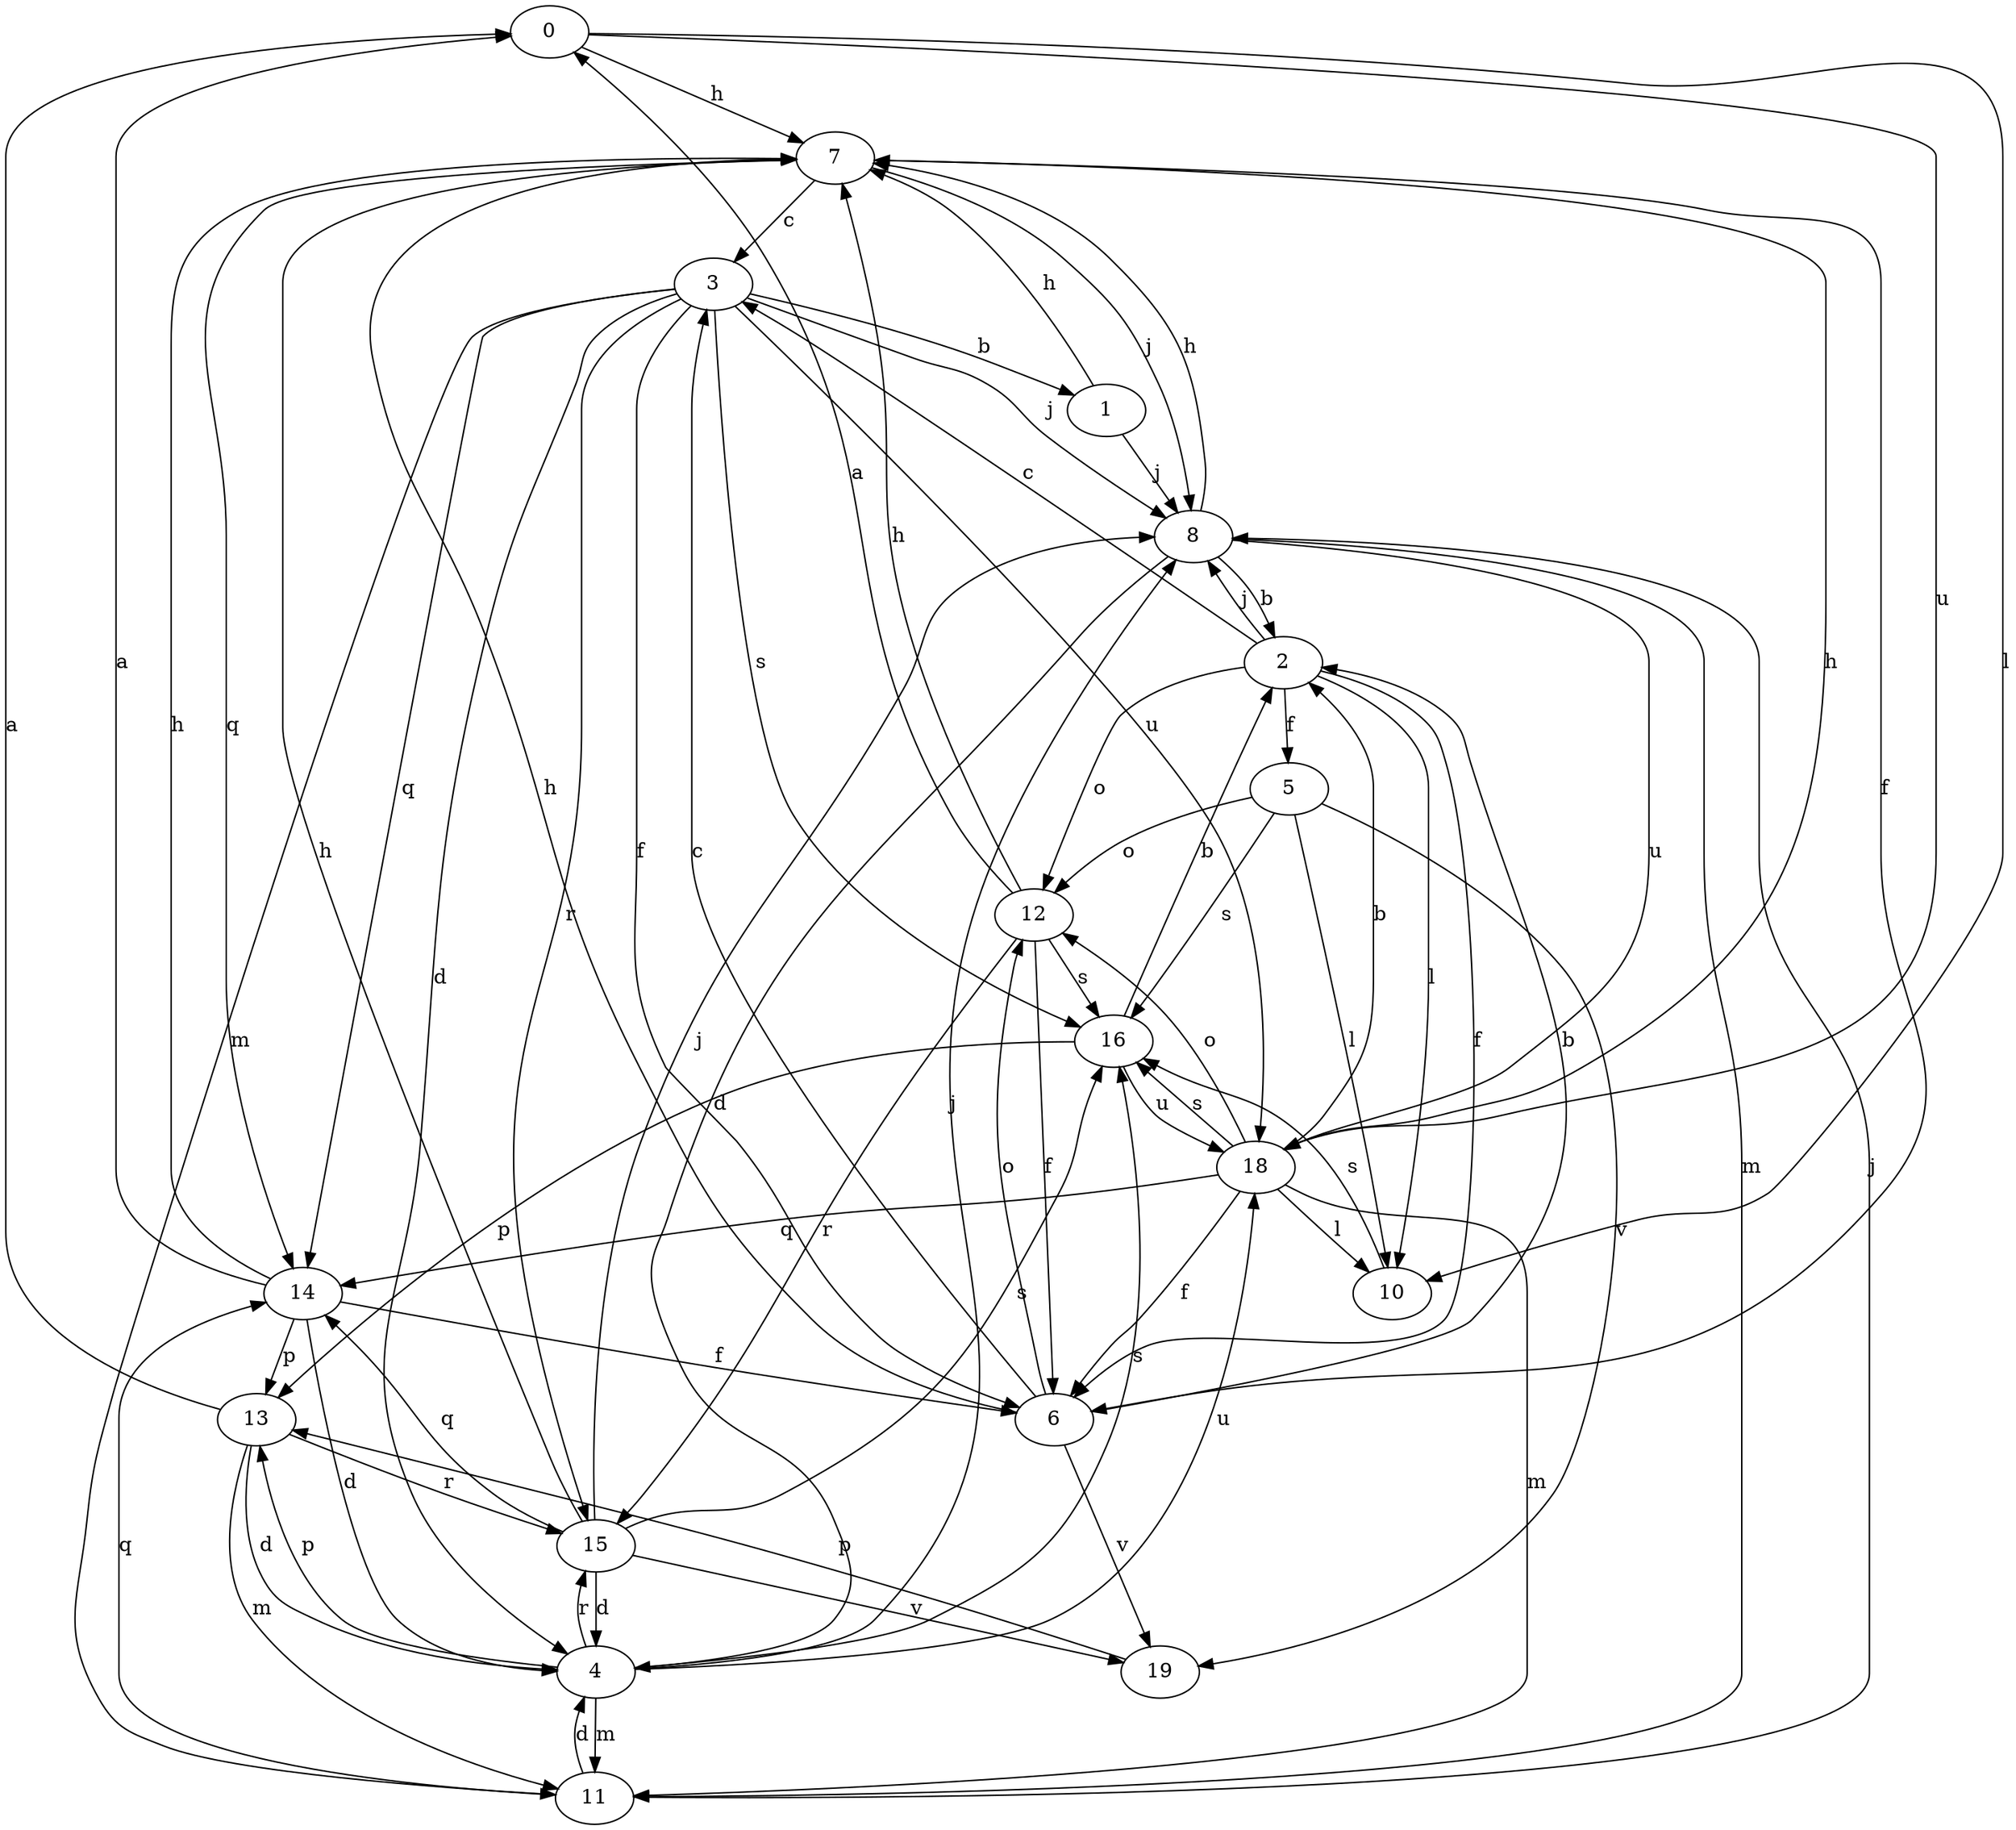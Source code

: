strict digraph  {
0;
1;
2;
3;
4;
5;
6;
7;
8;
10;
11;
12;
13;
14;
15;
16;
18;
19;
0 -> 7  [label=h];
0 -> 10  [label=l];
0 -> 18  [label=u];
1 -> 7  [label=h];
1 -> 8  [label=j];
2 -> 3  [label=c];
2 -> 5  [label=f];
2 -> 6  [label=f];
2 -> 8  [label=j];
2 -> 10  [label=l];
2 -> 12  [label=o];
3 -> 1  [label=b];
3 -> 4  [label=d];
3 -> 6  [label=f];
3 -> 8  [label=j];
3 -> 11  [label=m];
3 -> 14  [label=q];
3 -> 15  [label=r];
3 -> 16  [label=s];
3 -> 18  [label=u];
4 -> 8  [label=j];
4 -> 11  [label=m];
4 -> 13  [label=p];
4 -> 15  [label=r];
4 -> 16  [label=s];
4 -> 18  [label=u];
5 -> 10  [label=l];
5 -> 12  [label=o];
5 -> 16  [label=s];
5 -> 19  [label=v];
6 -> 2  [label=b];
6 -> 3  [label=c];
6 -> 7  [label=h];
6 -> 12  [label=o];
6 -> 19  [label=v];
7 -> 3  [label=c];
7 -> 6  [label=f];
7 -> 8  [label=j];
7 -> 14  [label=q];
8 -> 2  [label=b];
8 -> 4  [label=d];
8 -> 7  [label=h];
8 -> 11  [label=m];
8 -> 18  [label=u];
10 -> 16  [label=s];
11 -> 4  [label=d];
11 -> 8  [label=j];
11 -> 14  [label=q];
12 -> 0  [label=a];
12 -> 6  [label=f];
12 -> 7  [label=h];
12 -> 15  [label=r];
12 -> 16  [label=s];
13 -> 0  [label=a];
13 -> 4  [label=d];
13 -> 11  [label=m];
13 -> 15  [label=r];
14 -> 0  [label=a];
14 -> 4  [label=d];
14 -> 6  [label=f];
14 -> 7  [label=h];
14 -> 13  [label=p];
15 -> 4  [label=d];
15 -> 7  [label=h];
15 -> 8  [label=j];
15 -> 14  [label=q];
15 -> 16  [label=s];
15 -> 19  [label=v];
16 -> 2  [label=b];
16 -> 13  [label=p];
16 -> 18  [label=u];
18 -> 2  [label=b];
18 -> 6  [label=f];
18 -> 7  [label=h];
18 -> 10  [label=l];
18 -> 11  [label=m];
18 -> 12  [label=o];
18 -> 14  [label=q];
18 -> 16  [label=s];
19 -> 13  [label=p];
}
